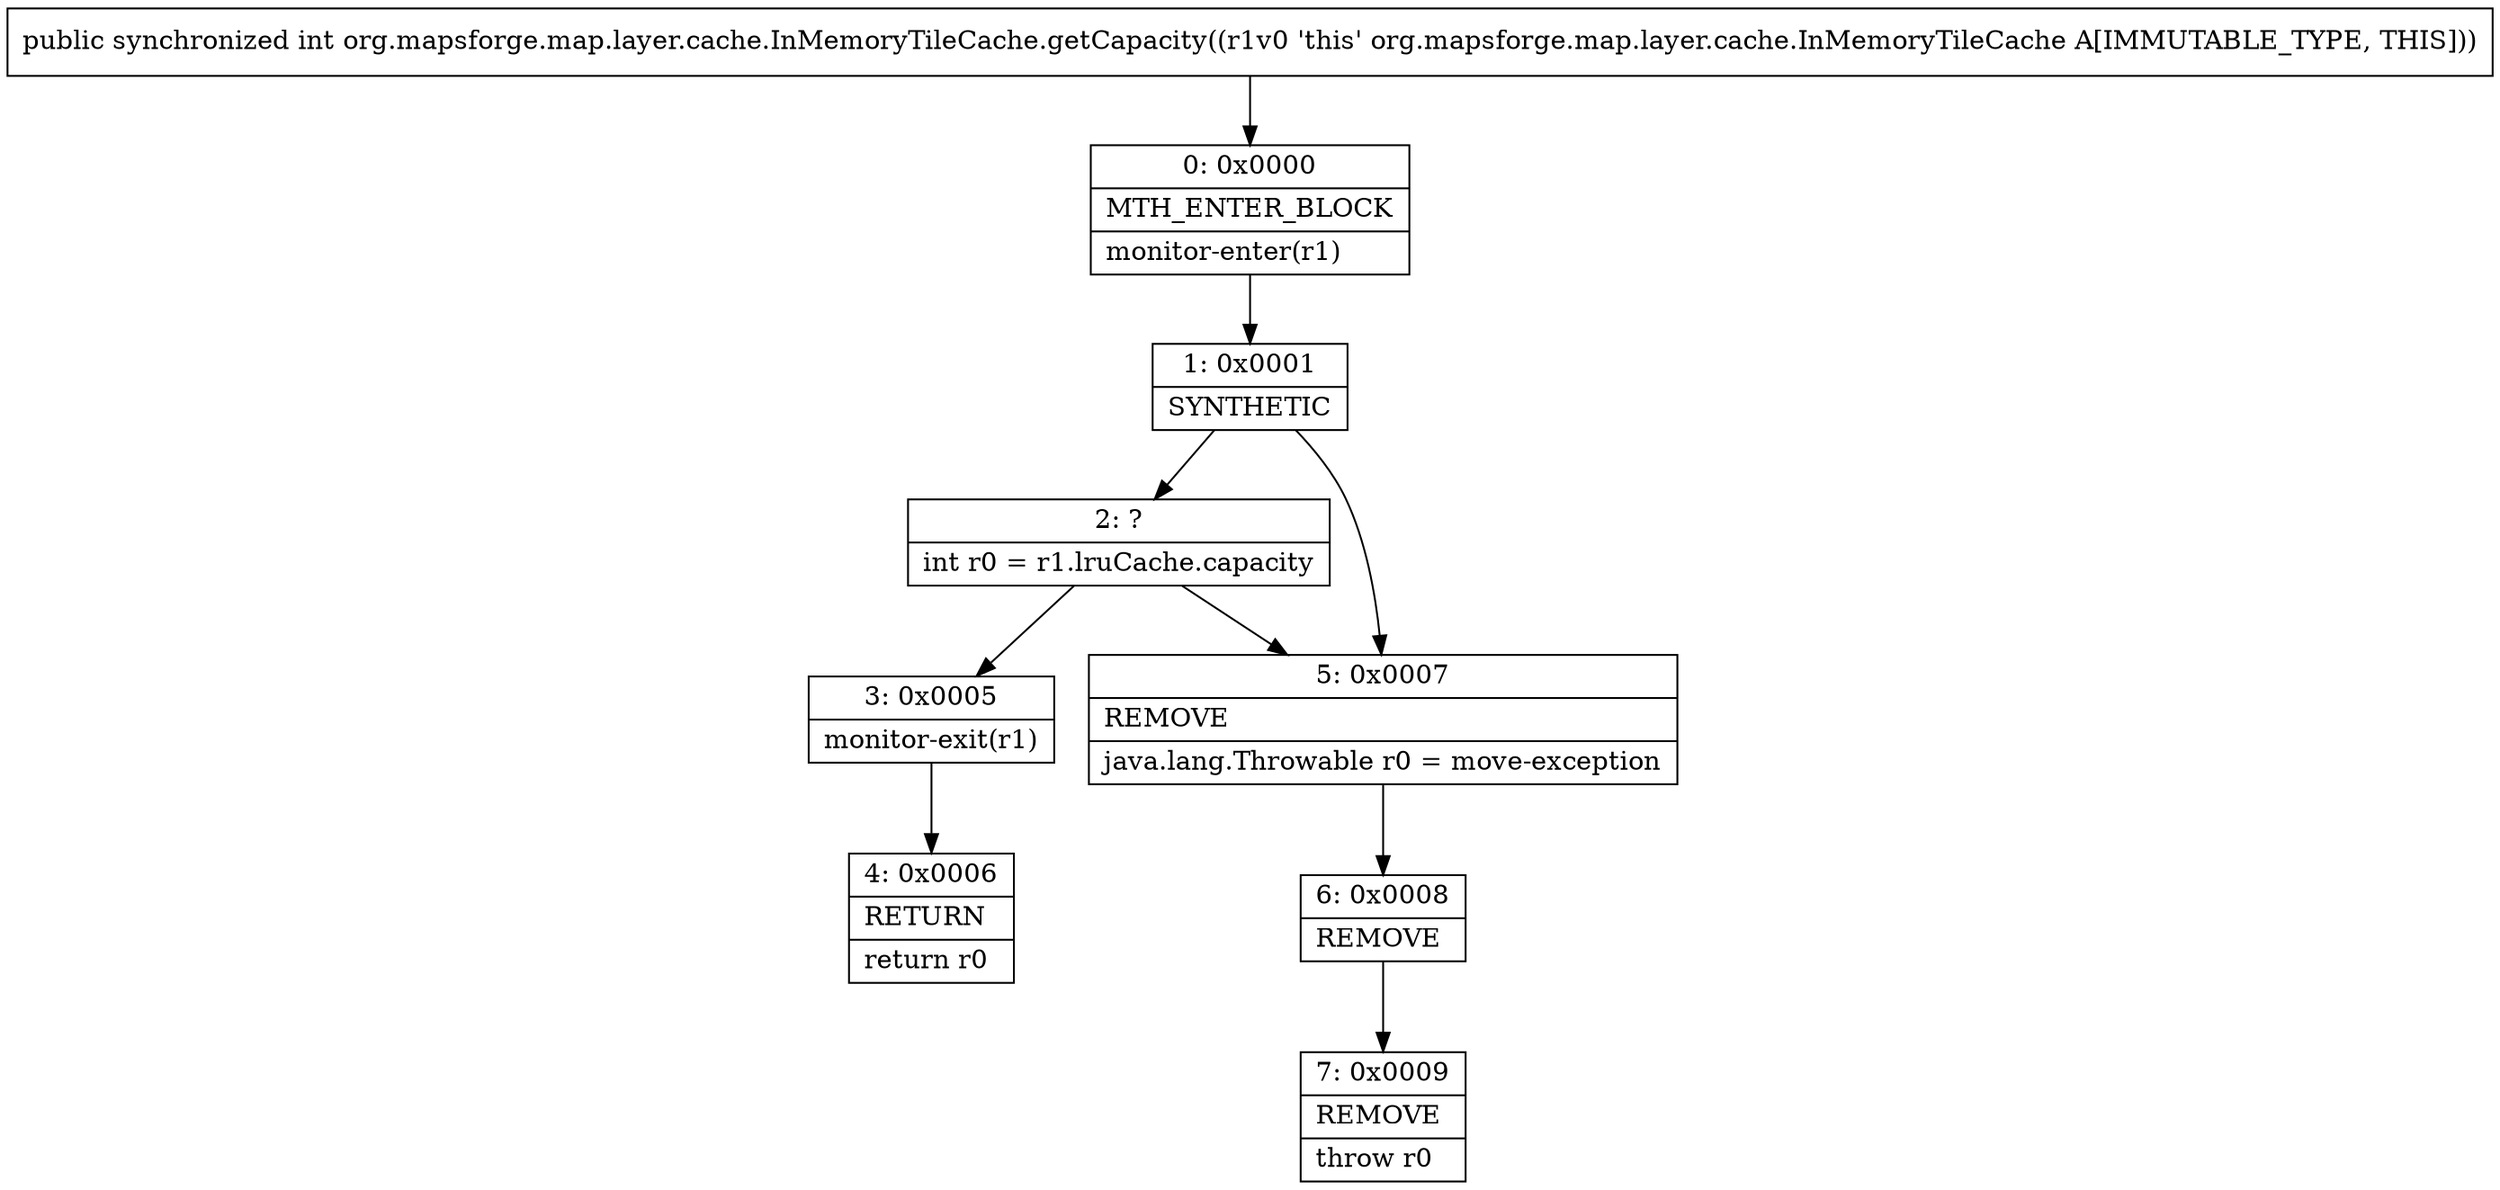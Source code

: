 digraph "CFG fororg.mapsforge.map.layer.cache.InMemoryTileCache.getCapacity()I" {
Node_0 [shape=record,label="{0\:\ 0x0000|MTH_ENTER_BLOCK\l|monitor\-enter(r1)\l}"];
Node_1 [shape=record,label="{1\:\ 0x0001|SYNTHETIC\l}"];
Node_2 [shape=record,label="{2\:\ ?|int r0 = r1.lruCache.capacity\l}"];
Node_3 [shape=record,label="{3\:\ 0x0005|monitor\-exit(r1)\l}"];
Node_4 [shape=record,label="{4\:\ 0x0006|RETURN\l|return r0\l}"];
Node_5 [shape=record,label="{5\:\ 0x0007|REMOVE\l|java.lang.Throwable r0 = move\-exception\l}"];
Node_6 [shape=record,label="{6\:\ 0x0008|REMOVE\l}"];
Node_7 [shape=record,label="{7\:\ 0x0009|REMOVE\l|throw r0\l}"];
MethodNode[shape=record,label="{public synchronized int org.mapsforge.map.layer.cache.InMemoryTileCache.getCapacity((r1v0 'this' org.mapsforge.map.layer.cache.InMemoryTileCache A[IMMUTABLE_TYPE, THIS])) }"];
MethodNode -> Node_0;
Node_0 -> Node_1;
Node_1 -> Node_2;
Node_1 -> Node_5;
Node_2 -> Node_3;
Node_2 -> Node_5;
Node_3 -> Node_4;
Node_5 -> Node_6;
Node_6 -> Node_7;
}


